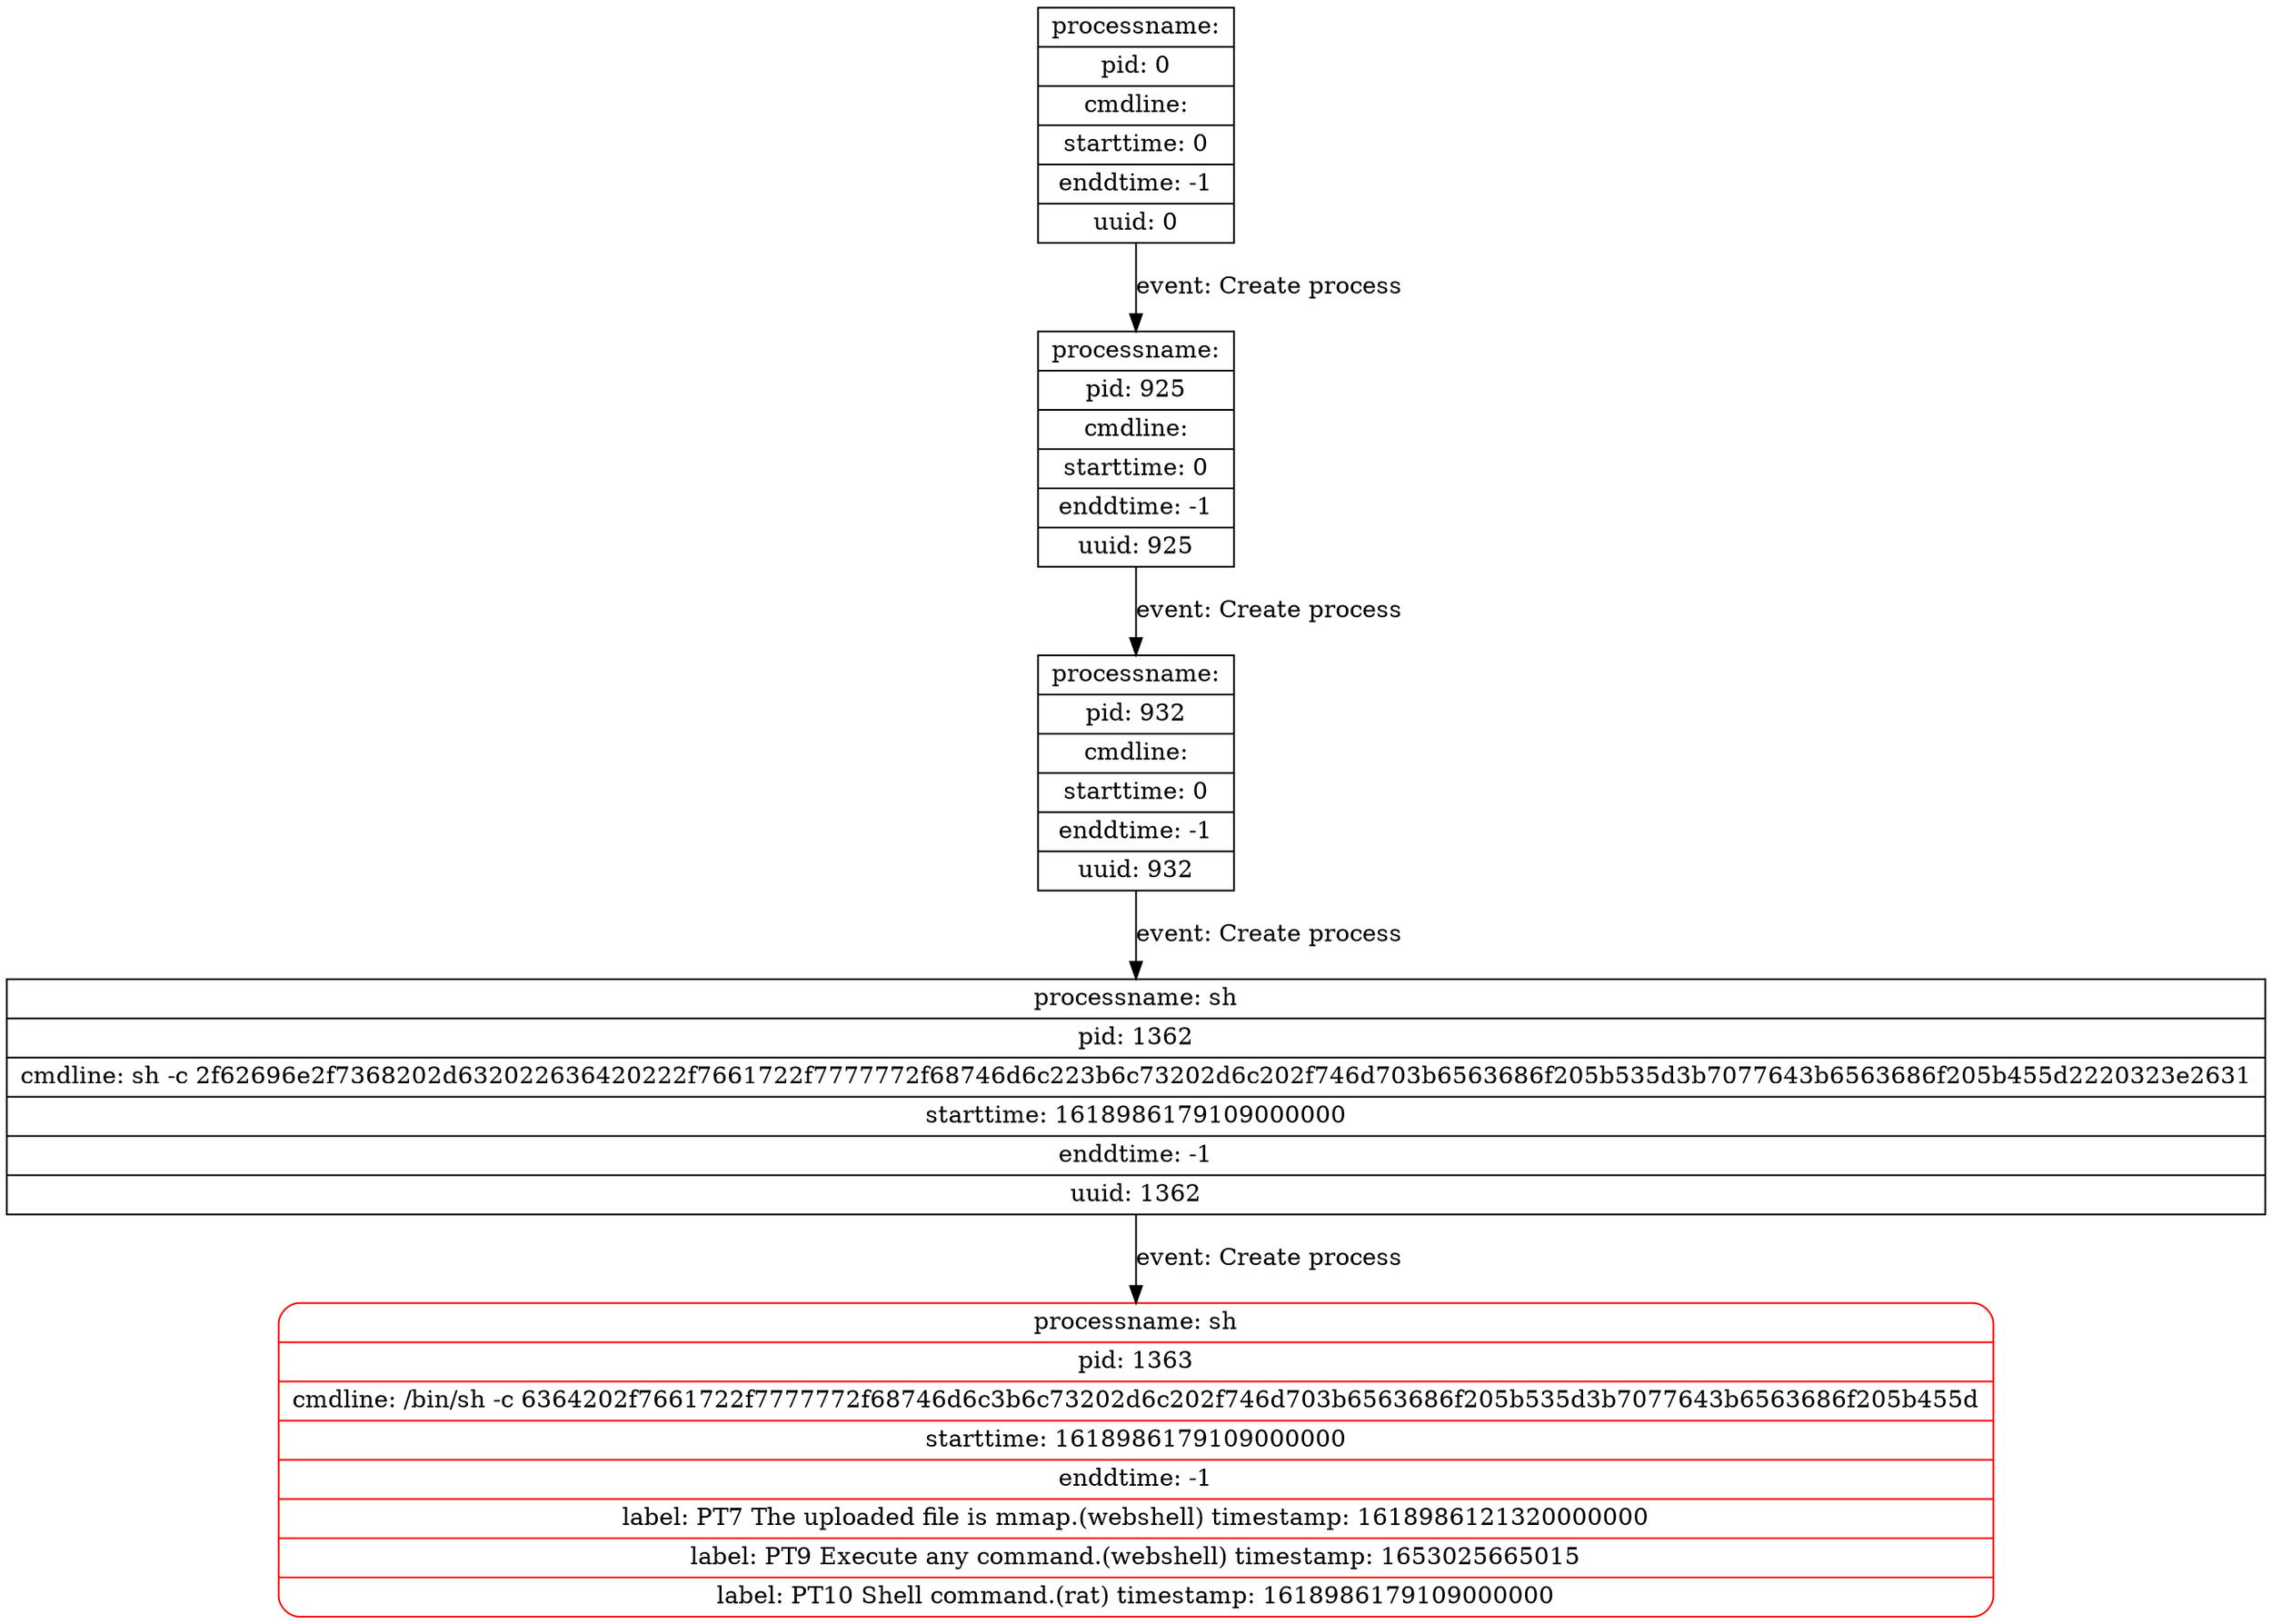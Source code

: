 digraph graph1 {
node [shape = Mrecord];
table159 [label = "{<head>processname: sh | pid: 1363 | cmdline: /bin/sh -c 6364202f7661722f7777772f68746d6c3b6c73202d6c202f746d703b6563686f205b535d3b7077643b6563686f205b455d | starttime: 1618986179109000000 | enddtime: -1 | label: PT7 The uploaded file is mmap.(webshell) timestamp: 1618986121320000000 | label: PT9 Execute any command.(webshell) timestamp: 1653025665015 | label: PT10 Shell command.(rat) timestamp: 1618986179109000000}", color = red];
node [shape = record];
table158 [label = "{<head>processname: sh | pid: 1362 | cmdline: sh -c 2f62696e2f7368202d632022636420222f7661722f7777772f68746d6c223b6c73202d6c202f746d703b6563686f205b535d3b7077643b6563686f205b455d2220323e2631 | starttime: 1618986179109000000 | enddtime: -1 | uuid: 1362}"];
table158 -> table159[label = "event: Create process"];
node [shape = record];
table134 [label = "{<head>processname:  | pid: 932 | cmdline:  | starttime: 0 | enddtime: -1 | uuid: 932}"];
table134 -> table158[label = "event: Create process"];
node [shape = record];
table135 [label = "{<head>processname:  | pid: 925 | cmdline:  | starttime: 0 | enddtime: -1 | uuid: 925}"];
table135 -> table134[label = "event: Create process"];
node [shape = record];
table0 [label = "{<head>processname:  | pid: 0 | cmdline:  | starttime: 0 | enddtime: -1 | uuid: 0}"];
table0 -> table135[label = "event: Create process"];
}
